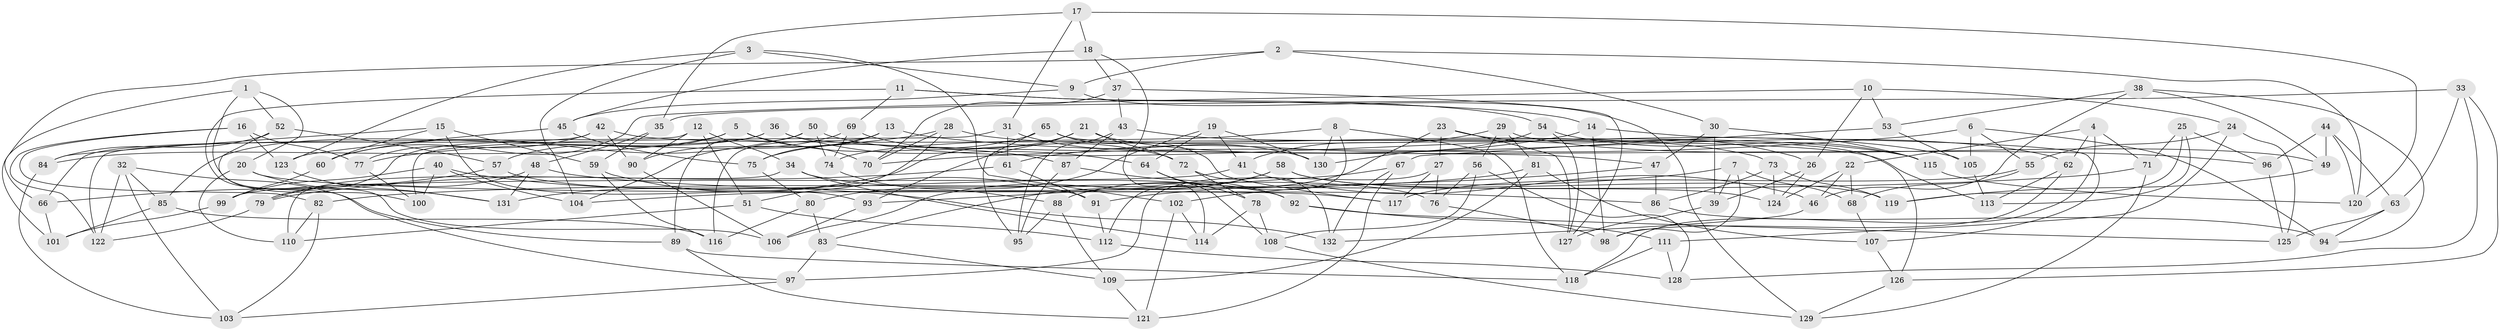 // Generated by graph-tools (version 1.1) at 2025/11/02/27/25 16:11:48]
// undirected, 132 vertices, 264 edges
graph export_dot {
graph [start="1"]
  node [color=gray90,style=filled];
  1;
  2;
  3;
  4;
  5;
  6;
  7;
  8;
  9;
  10;
  11;
  12;
  13;
  14;
  15;
  16;
  17;
  18;
  19;
  20;
  21;
  22;
  23;
  24;
  25;
  26;
  27;
  28;
  29;
  30;
  31;
  32;
  33;
  34;
  35;
  36;
  37;
  38;
  39;
  40;
  41;
  42;
  43;
  44;
  45;
  46;
  47;
  48;
  49;
  50;
  51;
  52;
  53;
  54;
  55;
  56;
  57;
  58;
  59;
  60;
  61;
  62;
  63;
  64;
  65;
  66;
  67;
  68;
  69;
  70;
  71;
  72;
  73;
  74;
  75;
  76;
  77;
  78;
  79;
  80;
  81;
  82;
  83;
  84;
  85;
  86;
  87;
  88;
  89;
  90;
  91;
  92;
  93;
  94;
  95;
  96;
  97;
  98;
  99;
  100;
  101;
  102;
  103;
  104;
  105;
  106;
  107;
  108;
  109;
  110;
  111;
  112;
  113;
  114;
  115;
  116;
  117;
  118;
  119;
  120;
  121;
  122;
  123;
  124;
  125;
  126;
  127;
  128;
  129;
  130;
  131;
  132;
  1 -- 101;
  1 -- 20;
  1 -- 100;
  1 -- 52;
  2 -- 9;
  2 -- 30;
  2 -- 120;
  2 -- 66;
  3 -- 104;
  3 -- 123;
  3 -- 9;
  3 -- 102;
  4 -- 118;
  4 -- 62;
  4 -- 71;
  4 -- 22;
  5 -- 57;
  5 -- 84;
  5 -- 87;
  5 -- 70;
  6 -- 70;
  6 -- 105;
  6 -- 55;
  6 -- 94;
  7 -- 39;
  7 -- 68;
  7 -- 91;
  7 -- 98;
  8 -- 130;
  8 -- 74;
  8 -- 118;
  8 -- 112;
  9 -- 45;
  9 -- 129;
  10 -- 77;
  10 -- 26;
  10 -- 53;
  10 -- 24;
  11 -- 97;
  11 -- 14;
  11 -- 54;
  11 -- 69;
  12 -- 122;
  12 -- 34;
  12 -- 90;
  12 -- 51;
  13 -- 96;
  13 -- 116;
  13 -- 104;
  13 -- 75;
  14 -- 98;
  14 -- 107;
  14 -- 61;
  15 -- 84;
  15 -- 93;
  15 -- 59;
  15 -- 60;
  16 -- 77;
  16 -- 82;
  16 -- 122;
  16 -- 123;
  17 -- 31;
  17 -- 120;
  17 -- 35;
  17 -- 18;
  18 -- 45;
  18 -- 114;
  18 -- 37;
  19 -- 64;
  19 -- 130;
  19 -- 80;
  19 -- 41;
  20 -- 131;
  20 -- 117;
  20 -- 110;
  21 -- 72;
  21 -- 131;
  21 -- 62;
  21 -- 93;
  22 -- 124;
  22 -- 68;
  22 -- 46;
  23 -- 127;
  23 -- 88;
  23 -- 27;
  23 -- 26;
  24 -- 111;
  24 -- 55;
  24 -- 125;
  25 -- 119;
  25 -- 113;
  25 -- 96;
  25 -- 71;
  26 -- 124;
  26 -- 39;
  27 -- 117;
  27 -- 97;
  27 -- 76;
  28 -- 51;
  28 -- 70;
  28 -- 73;
  28 -- 77;
  29 -- 56;
  29 -- 81;
  29 -- 41;
  29 -- 49;
  30 -- 47;
  30 -- 39;
  30 -- 115;
  31 -- 61;
  31 -- 100;
  31 -- 130;
  32 -- 103;
  32 -- 89;
  32 -- 122;
  32 -- 85;
  33 -- 63;
  33 -- 35;
  33 -- 128;
  33 -- 126;
  34 -- 114;
  34 -- 110;
  34 -- 76;
  35 -- 59;
  35 -- 48;
  36 -- 85;
  36 -- 47;
  36 -- 64;
  36 -- 79;
  37 -- 127;
  37 -- 43;
  37 -- 70;
  38 -- 94;
  38 -- 46;
  38 -- 53;
  38 -- 49;
  39 -- 127;
  40 -- 132;
  40 -- 104;
  40 -- 99;
  40 -- 100;
  41 -- 46;
  41 -- 99;
  42 -- 60;
  42 -- 90;
  42 -- 113;
  42 -- 66;
  43 -- 115;
  43 -- 87;
  43 -- 95;
  44 -- 120;
  44 -- 96;
  44 -- 63;
  44 -- 49;
  45 -- 75;
  45 -- 123;
  46 -- 132;
  47 -- 102;
  47 -- 86;
  48 -- 79;
  48 -- 131;
  48 -- 86;
  49 -- 119;
  50 -- 89;
  50 -- 105;
  50 -- 74;
  50 -- 60;
  51 -- 112;
  51 -- 110;
  52 -- 57;
  52 -- 84;
  52 -- 106;
  53 -- 67;
  53 -- 105;
  54 -- 127;
  54 -- 115;
  54 -- 130;
  55 -- 68;
  55 -- 117;
  56 -- 128;
  56 -- 76;
  56 -- 108;
  57 -- 66;
  57 -- 92;
  58 -- 124;
  58 -- 119;
  58 -- 106;
  58 -- 83;
  59 -- 116;
  59 -- 91;
  60 -- 99;
  61 -- 79;
  61 -- 91;
  62 -- 98;
  62 -- 113;
  63 -- 125;
  63 -- 94;
  64 -- 78;
  64 -- 108;
  65 -- 75;
  65 -- 95;
  65 -- 126;
  65 -- 117;
  66 -- 101;
  67 -- 132;
  67 -- 93;
  67 -- 121;
  68 -- 107;
  69 -- 74;
  69 -- 72;
  69 -- 90;
  71 -- 129;
  71 -- 82;
  72 -- 132;
  72 -- 78;
  73 -- 119;
  73 -- 86;
  73 -- 124;
  74 -- 88;
  75 -- 80;
  76 -- 98;
  77 -- 100;
  78 -- 114;
  78 -- 108;
  79 -- 122;
  80 -- 83;
  80 -- 116;
  81 -- 104;
  81 -- 109;
  81 -- 107;
  82 -- 103;
  82 -- 110;
  83 -- 109;
  83 -- 97;
  84 -- 103;
  85 -- 116;
  85 -- 101;
  86 -- 94;
  87 -- 95;
  87 -- 92;
  88 -- 95;
  88 -- 109;
  89 -- 118;
  89 -- 121;
  90 -- 106;
  91 -- 112;
  92 -- 111;
  92 -- 125;
  93 -- 106;
  96 -- 125;
  97 -- 103;
  99 -- 101;
  102 -- 114;
  102 -- 121;
  105 -- 113;
  107 -- 126;
  108 -- 129;
  109 -- 121;
  111 -- 128;
  111 -- 118;
  112 -- 128;
  115 -- 120;
  123 -- 131;
  126 -- 129;
}
